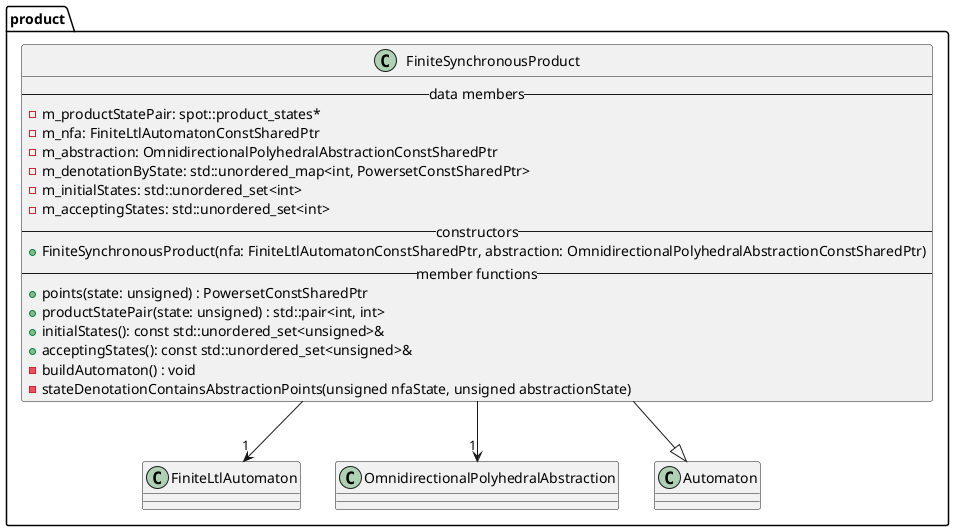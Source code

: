 @startuml

package product {
    class FiniteSynchronousProduct {
        -- data members --
        -m_productStatePair: spot::product_states*
        -m_nfa: FiniteLtlAutomatonConstSharedPtr
        -m_abstraction: OmnidirectionalPolyhedralAbstractionConstSharedPtr
        -m_denotationByState: std::unordered_map<int, PowersetConstSharedPtr>
        -m_initialStates: std::unordered_set<int>
        -m_acceptingStates: std::unordered_set<int>
        -- constructors --
        +FiniteSynchronousProduct(nfa: FiniteLtlAutomatonConstSharedPtr, abstraction: OmnidirectionalPolyhedralAbstractionConstSharedPtr)
        -- member functions --
        +points(state: unsigned) : PowersetConstSharedPtr
        +productStatePair(state: unsigned) : std::pair<int, int>
        +initialStates(): const std::unordered_set<unsigned>&
        +acceptingStates(): const std::unordered_set<unsigned>&
        -buildAutomaton() : void
        -stateDenotationContainsAbstractionPoints(unsigned nfaState, unsigned abstractionState)
    }

    FiniteSynchronousProduct --> "1" FiniteLtlAutomaton
    FiniteSynchronousProduct --> "1" OmnidirectionalPolyhedralAbstraction
    FiniteSynchronousProduct --|> Automaton
}
@enduml
